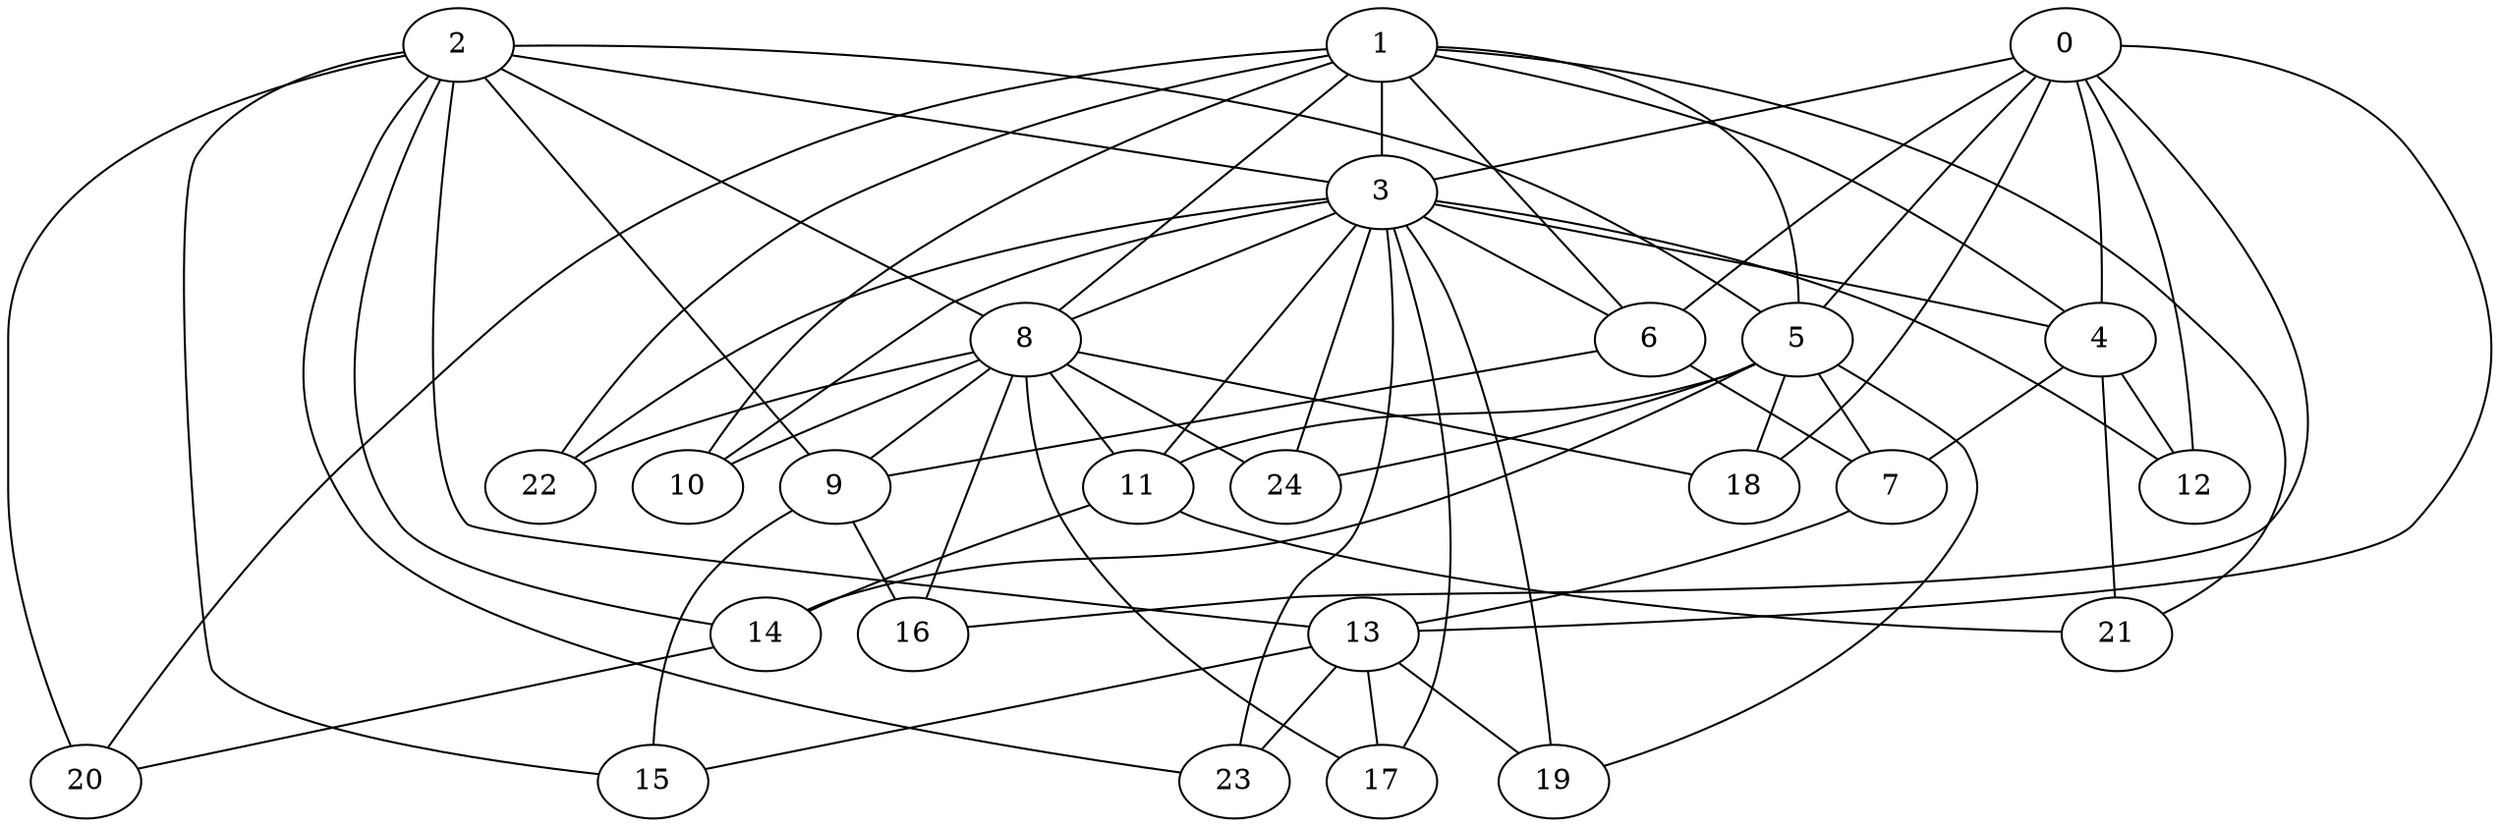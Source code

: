 strict graph "barabasi_albert_graph(25,3)" {
0;
1;
2;
3;
4;
5;
6;
7;
8;
9;
10;
11;
12;
13;
14;
15;
16;
17;
18;
19;
20;
21;
22;
23;
24;
0 -- 3  [is_available=True, prob="0.957515072106"];
0 -- 4  [is_available=True, prob="1.0"];
0 -- 5  [is_available=True, prob="0.388720902313"];
0 -- 6  [is_available=True, prob="0.580416712818"];
0 -- 12  [is_available=True, prob="1.0"];
0 -- 13  [is_available=True, prob="0.440122799057"];
0 -- 16  [is_available=True, prob="0.086936441998"];
0 -- 18  [is_available=True, prob="1.0"];
1 -- 3  [is_available=True, prob="0.0709563533829"];
1 -- 4  [is_available=True, prob="0.0203664527152"];
1 -- 5  [is_available=True, prob="0.15126965895"];
1 -- 6  [is_available=True, prob="0.0908673038921"];
1 -- 8  [is_available=True, prob="0.390510774143"];
1 -- 10  [is_available=True, prob="0.238449252401"];
1 -- 20  [is_available=True, prob="0.183837364171"];
1 -- 21  [is_available=True, prob="1.0"];
1 -- 22  [is_available=True, prob="0.228005136739"];
2 -- 3  [is_available=True, prob="0.364293794422"];
2 -- 5  [is_available=True, prob="0.572023563649"];
2 -- 8  [is_available=True, prob="0.387899632823"];
2 -- 9  [is_available=True, prob="0.168018471386"];
2 -- 13  [is_available=True, prob="1.0"];
2 -- 14  [is_available=True, prob="0.793479625819"];
2 -- 15  [is_available=True, prob="0.368392870664"];
2 -- 20  [is_available=True, prob="0.831598898785"];
2 -- 23  [is_available=True, prob="0.920665800638"];
3 -- 4  [is_available=True, prob="0.173561406562"];
3 -- 6  [is_available=True, prob="0.762998357806"];
3 -- 8  [is_available=True, prob="0.825714754673"];
3 -- 10  [is_available=True, prob="0.425527901563"];
3 -- 11  [is_available=True, prob="0.0654981925582"];
3 -- 12  [is_available=True, prob="0.353186825445"];
3 -- 17  [is_available=True, prob="0.0986092819076"];
3 -- 19  [is_available=True, prob="0.286470416037"];
3 -- 22  [is_available=True, prob="0.622143354527"];
3 -- 23  [is_available=True, prob="0.552686040662"];
3 -- 24  [is_available=True, prob="0.0295794935592"];
4 -- 7  [is_available=True, prob="1.0"];
4 -- 12  [is_available=True, prob="1.0"];
4 -- 21  [is_available=True, prob="0.988796693803"];
5 -- 7  [is_available=True, prob="0.847829358997"];
5 -- 11  [is_available=True, prob="0.487091296817"];
5 -- 14  [is_available=True, prob="1.0"];
5 -- 18  [is_available=True, prob="0.972170769367"];
5 -- 19  [is_available=True, prob="0.71396658453"];
5 -- 24  [is_available=True, prob="1.0"];
6 -- 9  [is_available=True, prob="1.0"];
6 -- 7  [is_available=True, prob="0.80647227878"];
7 -- 13  [is_available=True, prob="0.810065264257"];
8 -- 9  [is_available=True, prob="0.253450403899"];
8 -- 10  [is_available=True, prob="0.0535603320381"];
8 -- 11  [is_available=True, prob="0.0374403374132"];
8 -- 16  [is_available=True, prob="0.481426485064"];
8 -- 17  [is_available=True, prob="0.536214071199"];
8 -- 18  [is_available=True, prob="1.0"];
8 -- 22  [is_available=True, prob="0.154270582271"];
8 -- 24  [is_available=True, prob="0.0282603460925"];
9 -- 16  [is_available=True, prob="0.884460190588"];
9 -- 15  [is_available=True, prob="0.942311810561"];
11 -- 14  [is_available=True, prob="0.429963054858"];
11 -- 21  [is_available=True, prob="0.77336306579"];
13 -- 15  [is_available=True, prob="0.0136564423505"];
13 -- 17  [is_available=True, prob="1.0"];
13 -- 19  [is_available=True, prob="0.299648297542"];
13 -- 23  [is_available=True, prob="0.146855198352"];
14 -- 20  [is_available=True, prob="0.535453115833"];
}
